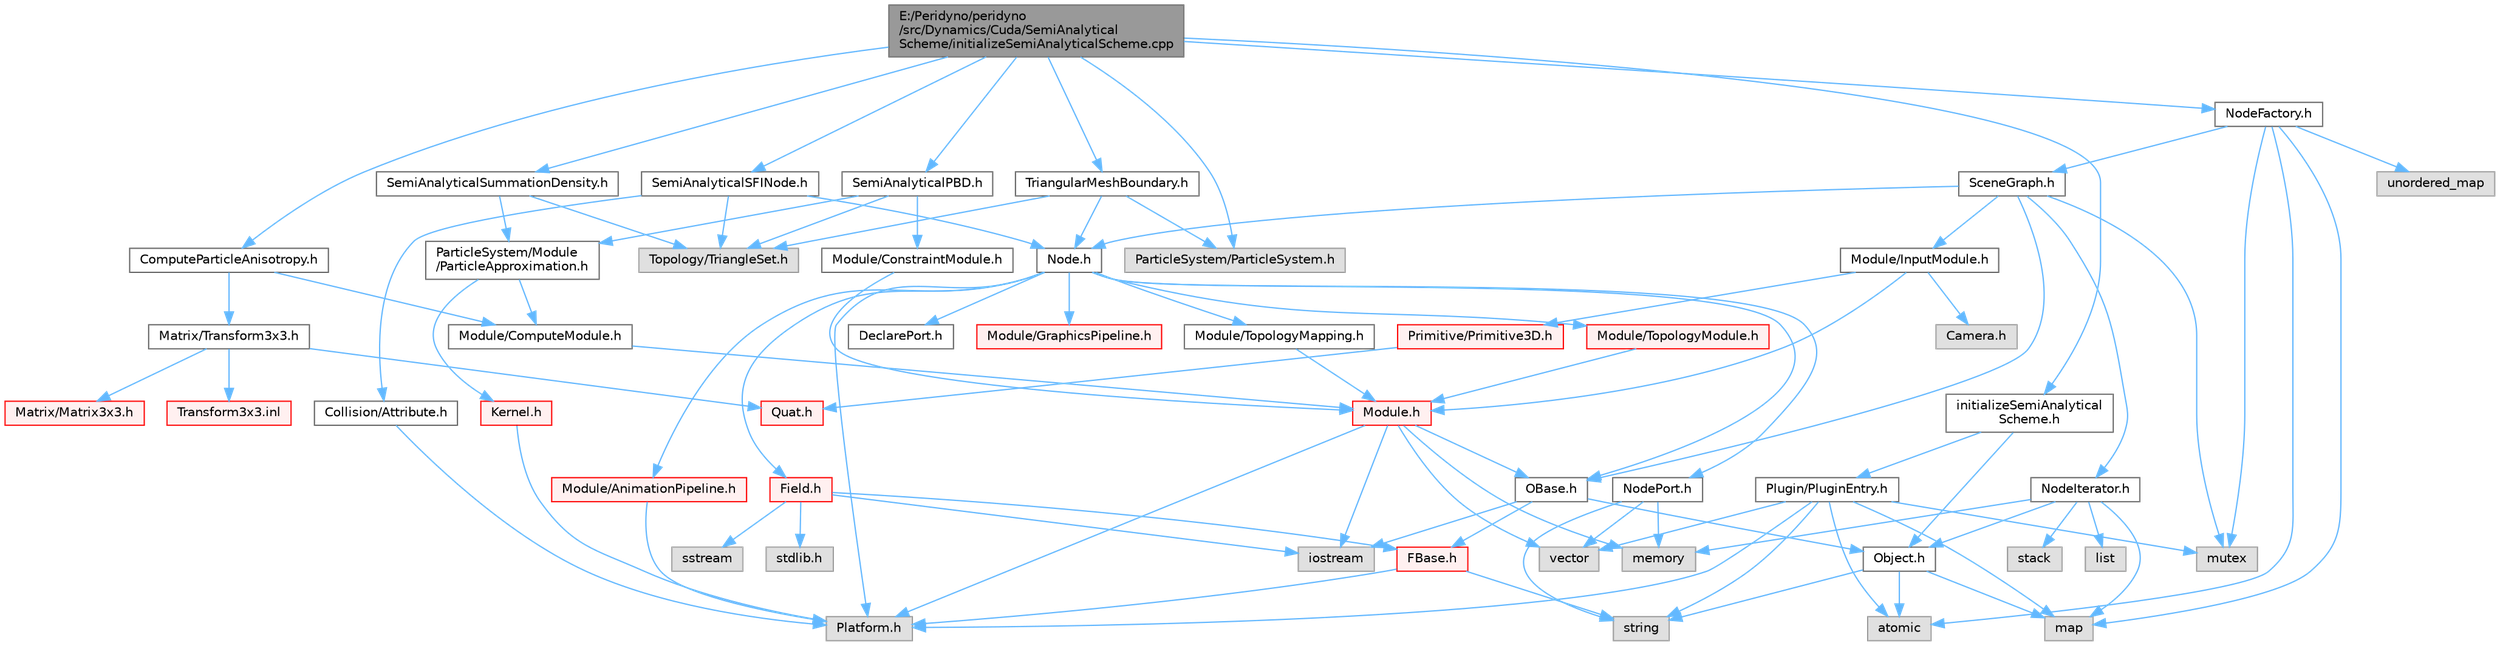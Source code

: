 digraph "E:/Peridyno/peridyno/src/Dynamics/Cuda/SemiAnalyticalScheme/initializeSemiAnalyticalScheme.cpp"
{
 // LATEX_PDF_SIZE
  bgcolor="transparent";
  edge [fontname=Helvetica,fontsize=10,labelfontname=Helvetica,labelfontsize=10];
  node [fontname=Helvetica,fontsize=10,shape=box,height=0.2,width=0.4];
  Node1 [id="Node000001",label="E:/Peridyno/peridyno\l/src/Dynamics/Cuda/SemiAnalytical\lScheme/initializeSemiAnalyticalScheme.cpp",height=0.2,width=0.4,color="gray40", fillcolor="grey60", style="filled", fontcolor="black",tooltip=" "];
  Node1 -> Node2 [id="edge1_Node000001_Node000002",color="steelblue1",style="solid",tooltip=" "];
  Node2 [id="Node000002",label="initializeSemiAnalytical\lScheme.h",height=0.2,width=0.4,color="grey40", fillcolor="white", style="filled",URL="$initialize_semi_analytical_scheme_8h.html",tooltip=" "];
  Node2 -> Node3 [id="edge2_Node000002_Node000003",color="steelblue1",style="solid",tooltip=" "];
  Node3 [id="Node000003",label="Object.h",height=0.2,width=0.4,color="grey40", fillcolor="white", style="filled",URL="$_object_8h.html",tooltip=" "];
  Node3 -> Node4 [id="edge3_Node000003_Node000004",color="steelblue1",style="solid",tooltip=" "];
  Node4 [id="Node000004",label="string",height=0.2,width=0.4,color="grey60", fillcolor="#E0E0E0", style="filled",tooltip=" "];
  Node3 -> Node5 [id="edge4_Node000003_Node000005",color="steelblue1",style="solid",tooltip=" "];
  Node5 [id="Node000005",label="atomic",height=0.2,width=0.4,color="grey60", fillcolor="#E0E0E0", style="filled",tooltip=" "];
  Node3 -> Node6 [id="edge5_Node000003_Node000006",color="steelblue1",style="solid",tooltip=" "];
  Node6 [id="Node000006",label="map",height=0.2,width=0.4,color="grey60", fillcolor="#E0E0E0", style="filled",tooltip=" "];
  Node2 -> Node7 [id="edge6_Node000002_Node000007",color="steelblue1",style="solid",tooltip=" "];
  Node7 [id="Node000007",label="Plugin/PluginEntry.h",height=0.2,width=0.4,color="grey40", fillcolor="white", style="filled",URL="$_plugin_entry_8h.html",tooltip=" "];
  Node7 -> Node4 [id="edge7_Node000007_Node000004",color="steelblue1",style="solid",tooltip=" "];
  Node7 -> Node6 [id="edge8_Node000007_Node000006",color="steelblue1",style="solid",tooltip=" "];
  Node7 -> Node8 [id="edge9_Node000007_Node000008",color="steelblue1",style="solid",tooltip=" "];
  Node8 [id="Node000008",label="vector",height=0.2,width=0.4,color="grey60", fillcolor="#E0E0E0", style="filled",tooltip=" "];
  Node7 -> Node5 [id="edge10_Node000007_Node000005",color="steelblue1",style="solid",tooltip=" "];
  Node7 -> Node9 [id="edge11_Node000007_Node000009",color="steelblue1",style="solid",tooltip=" "];
  Node9 [id="Node000009",label="mutex",height=0.2,width=0.4,color="grey60", fillcolor="#E0E0E0", style="filled",tooltip=" "];
  Node7 -> Node10 [id="edge12_Node000007_Node000010",color="steelblue1",style="solid",tooltip=" "];
  Node10 [id="Node000010",label="Platform.h",height=0.2,width=0.4,color="grey60", fillcolor="#E0E0E0", style="filled",tooltip=" "];
  Node1 -> Node11 [id="edge13_Node000001_Node000011",color="steelblue1",style="solid",tooltip=" "];
  Node11 [id="Node000011",label="NodeFactory.h",height=0.2,width=0.4,color="grey40", fillcolor="white", style="filled",URL="$_node_factory_8h.html",tooltip=" "];
  Node11 -> Node5 [id="edge14_Node000011_Node000005",color="steelblue1",style="solid",tooltip=" "];
  Node11 -> Node9 [id="edge15_Node000011_Node000009",color="steelblue1",style="solid",tooltip=" "];
  Node11 -> Node6 [id="edge16_Node000011_Node000006",color="steelblue1",style="solid",tooltip=" "];
  Node11 -> Node12 [id="edge17_Node000011_Node000012",color="steelblue1",style="solid",tooltip=" "];
  Node12 [id="Node000012",label="unordered_map",height=0.2,width=0.4,color="grey60", fillcolor="#E0E0E0", style="filled",tooltip=" "];
  Node11 -> Node13 [id="edge18_Node000011_Node000013",color="steelblue1",style="solid",tooltip=" "];
  Node13 [id="Node000013",label="SceneGraph.h",height=0.2,width=0.4,color="grey40", fillcolor="white", style="filled",URL="$_scene_graph_8h.html",tooltip=" "];
  Node13 -> Node14 [id="edge19_Node000013_Node000014",color="steelblue1",style="solid",tooltip=" "];
  Node14 [id="Node000014",label="OBase.h",height=0.2,width=0.4,color="grey40", fillcolor="white", style="filled",URL="$_o_base_8h.html",tooltip=" "];
  Node14 -> Node15 [id="edge20_Node000014_Node000015",color="steelblue1",style="solid",tooltip=" "];
  Node15 [id="Node000015",label="iostream",height=0.2,width=0.4,color="grey60", fillcolor="#E0E0E0", style="filled",tooltip=" "];
  Node14 -> Node16 [id="edge21_Node000014_Node000016",color="steelblue1",style="solid",tooltip=" "];
  Node16 [id="Node000016",label="FBase.h",height=0.2,width=0.4,color="red", fillcolor="#FFF0F0", style="filled",URL="$_f_base_8h.html",tooltip=" "];
  Node16 -> Node10 [id="edge22_Node000016_Node000010",color="steelblue1",style="solid",tooltip=" "];
  Node16 -> Node4 [id="edge23_Node000016_Node000004",color="steelblue1",style="solid",tooltip=" "];
  Node14 -> Node3 [id="edge24_Node000014_Node000003",color="steelblue1",style="solid",tooltip=" "];
  Node13 -> Node21 [id="edge25_Node000013_Node000021",color="steelblue1",style="solid",tooltip=" "];
  Node21 [id="Node000021",label="Node.h",height=0.2,width=0.4,color="grey40", fillcolor="white", style="filled",URL="$_node_8h.html",tooltip=" "];
  Node21 -> Node14 [id="edge26_Node000021_Node000014",color="steelblue1",style="solid",tooltip=" "];
  Node21 -> Node22 [id="edge27_Node000021_Node000022",color="steelblue1",style="solid",tooltip=" "];
  Node22 [id="Node000022",label="Field.h",height=0.2,width=0.4,color="red", fillcolor="#FFF0F0", style="filled",URL="$_field_8h.html",tooltip=" "];
  Node22 -> Node15 [id="edge28_Node000022_Node000015",color="steelblue1",style="solid",tooltip=" "];
  Node22 -> Node23 [id="edge29_Node000022_Node000023",color="steelblue1",style="solid",tooltip=" "];
  Node23 [id="Node000023",label="stdlib.h",height=0.2,width=0.4,color="grey60", fillcolor="#E0E0E0", style="filled",tooltip=" "];
  Node22 -> Node24 [id="edge30_Node000022_Node000024",color="steelblue1",style="solid",tooltip=" "];
  Node24 [id="Node000024",label="sstream",height=0.2,width=0.4,color="grey60", fillcolor="#E0E0E0", style="filled",tooltip=" "];
  Node22 -> Node16 [id="edge31_Node000022_Node000016",color="steelblue1",style="solid",tooltip=" "];
  Node21 -> Node10 [id="edge32_Node000021_Node000010",color="steelblue1",style="solid",tooltip=" "];
  Node21 -> Node76 [id="edge33_Node000021_Node000076",color="steelblue1",style="solid",tooltip=" "];
  Node76 [id="Node000076",label="DeclarePort.h",height=0.2,width=0.4,color="grey40", fillcolor="white", style="filled",URL="$_declare_port_8h.html",tooltip=" "];
  Node21 -> Node77 [id="edge34_Node000021_Node000077",color="steelblue1",style="solid",tooltip=" "];
  Node77 [id="Node000077",label="NodePort.h",height=0.2,width=0.4,color="grey40", fillcolor="white", style="filled",URL="$_node_port_8h.html",tooltip=" "];
  Node77 -> Node4 [id="edge35_Node000077_Node000004",color="steelblue1",style="solid",tooltip=" "];
  Node77 -> Node8 [id="edge36_Node000077_Node000008",color="steelblue1",style="solid",tooltip=" "];
  Node77 -> Node27 [id="edge37_Node000077_Node000027",color="steelblue1",style="solid",tooltip=" "];
  Node27 [id="Node000027",label="memory",height=0.2,width=0.4,color="grey60", fillcolor="#E0E0E0", style="filled",tooltip=" "];
  Node21 -> Node78 [id="edge38_Node000021_Node000078",color="steelblue1",style="solid",tooltip=" "];
  Node78 [id="Node000078",label="Module/TopologyModule.h",height=0.2,width=0.4,color="red", fillcolor="#FFF0F0", style="filled",URL="$_topology_module_8h.html",tooltip=" "];
  Node78 -> Node79 [id="edge39_Node000078_Node000079",color="steelblue1",style="solid",tooltip=" "];
  Node79 [id="Node000079",label="Module.h",height=0.2,width=0.4,color="red", fillcolor="#FFF0F0", style="filled",URL="$_module_8h.html",tooltip=" "];
  Node79 -> Node10 [id="edge40_Node000079_Node000010",color="steelblue1",style="solid",tooltip=" "];
  Node79 -> Node27 [id="edge41_Node000079_Node000027",color="steelblue1",style="solid",tooltip=" "];
  Node79 -> Node8 [id="edge42_Node000079_Node000008",color="steelblue1",style="solid",tooltip=" "];
  Node79 -> Node15 [id="edge43_Node000079_Node000015",color="steelblue1",style="solid",tooltip=" "];
  Node79 -> Node14 [id="edge44_Node000079_Node000014",color="steelblue1",style="solid",tooltip=" "];
  Node21 -> Node97 [id="edge45_Node000021_Node000097",color="steelblue1",style="solid",tooltip=" "];
  Node97 [id="Node000097",label="Module/TopologyMapping.h",height=0.2,width=0.4,color="grey40", fillcolor="white", style="filled",URL="$_topology_mapping_8h.html",tooltip=" "];
  Node97 -> Node79 [id="edge46_Node000097_Node000079",color="steelblue1",style="solid",tooltip=" "];
  Node21 -> Node98 [id="edge47_Node000021_Node000098",color="steelblue1",style="solid",tooltip=" "];
  Node98 [id="Node000098",label="Module/AnimationPipeline.h",height=0.2,width=0.4,color="red", fillcolor="#FFF0F0", style="filled",URL="$_animation_pipeline_8h.html",tooltip=" "];
  Node98 -> Node10 [id="edge48_Node000098_Node000010",color="steelblue1",style="solid",tooltip=" "];
  Node21 -> Node100 [id="edge49_Node000021_Node000100",color="steelblue1",style="solid",tooltip=" "];
  Node100 [id="Node000100",label="Module/GraphicsPipeline.h",height=0.2,width=0.4,color="red", fillcolor="#FFF0F0", style="filled",URL="$_graphics_pipeline_8h.html",tooltip=" "];
  Node13 -> Node101 [id="edge50_Node000013_Node000101",color="steelblue1",style="solid",tooltip=" "];
  Node101 [id="Node000101",label="NodeIterator.h",height=0.2,width=0.4,color="grey40", fillcolor="white", style="filled",URL="$_node_iterator_8h.html",tooltip=" "];
  Node101 -> Node102 [id="edge51_Node000101_Node000102",color="steelblue1",style="solid",tooltip=" "];
  Node102 [id="Node000102",label="stack",height=0.2,width=0.4,color="grey60", fillcolor="#E0E0E0", style="filled",tooltip=" "];
  Node101 -> Node103 [id="edge52_Node000101_Node000103",color="steelblue1",style="solid",tooltip=" "];
  Node103 [id="Node000103",label="list",height=0.2,width=0.4,color="grey60", fillcolor="#E0E0E0", style="filled",tooltip=" "];
  Node101 -> Node6 [id="edge53_Node000101_Node000006",color="steelblue1",style="solid",tooltip=" "];
  Node101 -> Node27 [id="edge54_Node000101_Node000027",color="steelblue1",style="solid",tooltip=" "];
  Node101 -> Node3 [id="edge55_Node000101_Node000003",color="steelblue1",style="solid",tooltip=" "];
  Node13 -> Node104 [id="edge56_Node000013_Node000104",color="steelblue1",style="solid",tooltip=" "];
  Node104 [id="Node000104",label="Module/InputModule.h",height=0.2,width=0.4,color="grey40", fillcolor="white", style="filled",URL="$_input_module_8h.html",tooltip=" "];
  Node104 -> Node79 [id="edge57_Node000104_Node000079",color="steelblue1",style="solid",tooltip=" "];
  Node104 -> Node105 [id="edge58_Node000104_Node000105",color="steelblue1",style="solid",tooltip=" "];
  Node105 [id="Node000105",label="Camera.h",height=0.2,width=0.4,color="grey60", fillcolor="#E0E0E0", style="filled",tooltip=" "];
  Node104 -> Node106 [id="edge59_Node000104_Node000106",color="steelblue1",style="solid",tooltip=" "];
  Node106 [id="Node000106",label="Primitive/Primitive3D.h",height=0.2,width=0.4,color="red", fillcolor="#FFF0F0", style="filled",URL="$_primitive3_d_8h.html",tooltip=" "];
  Node106 -> Node67 [id="edge60_Node000106_Node000067",color="steelblue1",style="solid",tooltip=" "];
  Node67 [id="Node000067",label="Quat.h",height=0.2,width=0.4,color="red", fillcolor="#FFF0F0", style="filled",URL="$_quat_8h.html",tooltip="Implementation of quaternion."];
  Node13 -> Node9 [id="edge61_Node000013_Node000009",color="steelblue1",style="solid",tooltip=" "];
  Node1 -> Node110 [id="edge62_Node000001_Node000110",color="steelblue1",style="solid",tooltip=" "];
  Node110 [id="Node000110",label="ParticleSystem/ParticleSystem.h",height=0.2,width=0.4,color="grey60", fillcolor="#E0E0E0", style="filled",tooltip=" "];
  Node1 -> Node111 [id="edge63_Node000001_Node000111",color="steelblue1",style="solid",tooltip=" "];
  Node111 [id="Node000111",label="SemiAnalyticalSFINode.h",height=0.2,width=0.4,color="grey40", fillcolor="white", style="filled",URL="$_semi_analytical_s_f_i_node_8h.html",tooltip=" "];
  Node111 -> Node21 [id="edge64_Node000111_Node000021",color="steelblue1",style="solid",tooltip=" "];
  Node111 -> Node112 [id="edge65_Node000111_Node000112",color="steelblue1",style="solid",tooltip=" "];
  Node112 [id="Node000112",label="Topology/TriangleSet.h",height=0.2,width=0.4,color="grey60", fillcolor="#E0E0E0", style="filled",tooltip=" "];
  Node111 -> Node113 [id="edge66_Node000111_Node000113",color="steelblue1",style="solid",tooltip=" "];
  Node113 [id="Node000113",label="Collision/Attribute.h",height=0.2,width=0.4,color="grey40", fillcolor="white", style="filled",URL="$_attribute_8h.html",tooltip=" "];
  Node113 -> Node10 [id="edge67_Node000113_Node000010",color="steelblue1",style="solid",tooltip=" "];
  Node1 -> Node114 [id="edge68_Node000001_Node000114",color="steelblue1",style="solid",tooltip=" "];
  Node114 [id="Node000114",label="TriangularMeshBoundary.h",height=0.2,width=0.4,color="grey40", fillcolor="white", style="filled",URL="$_triangular_mesh_boundary_8h.html",tooltip=" "];
  Node114 -> Node21 [id="edge69_Node000114_Node000021",color="steelblue1",style="solid",tooltip=" "];
  Node114 -> Node110 [id="edge70_Node000114_Node000110",color="steelblue1",style="solid",tooltip=" "];
  Node114 -> Node112 [id="edge71_Node000114_Node000112",color="steelblue1",style="solid",tooltip=" "];
  Node1 -> Node115 [id="edge72_Node000001_Node000115",color="steelblue1",style="solid",tooltip=" "];
  Node115 [id="Node000115",label="ComputeParticleAnisotropy.h",height=0.2,width=0.4,color="grey40", fillcolor="white", style="filled",URL="$_compute_particle_anisotropy_8h.html",tooltip=" "];
  Node115 -> Node66 [id="edge73_Node000115_Node000066",color="steelblue1",style="solid",tooltip=" "];
  Node66 [id="Node000066",label="Matrix/Transform3x3.h",height=0.2,width=0.4,color="grey40", fillcolor="white", style="filled",URL="$_transform3x3_8h.html",tooltip=" "];
  Node66 -> Node67 [id="edge74_Node000066_Node000067",color="steelblue1",style="solid",tooltip=" "];
  Node66 -> Node60 [id="edge75_Node000066_Node000060",color="steelblue1",style="solid",tooltip=" "];
  Node60 [id="Node000060",label="Matrix/Matrix3x3.h",height=0.2,width=0.4,color="red", fillcolor="#FFF0F0", style="filled",URL="$_matrix3x3_8h.html",tooltip=" "];
  Node66 -> Node70 [id="edge76_Node000066_Node000070",color="steelblue1",style="solid",tooltip=" "];
  Node70 [id="Node000070",label="Transform3x3.inl",height=0.2,width=0.4,color="red", fillcolor="#FFF0F0", style="filled",URL="$_transform3x3_8inl.html",tooltip=" "];
  Node115 -> Node116 [id="edge77_Node000115_Node000116",color="steelblue1",style="solid",tooltip=" "];
  Node116 [id="Node000116",label="Module/ComputeModule.h",height=0.2,width=0.4,color="grey40", fillcolor="white", style="filled",URL="$_compute_module_8h.html",tooltip=" "];
  Node116 -> Node79 [id="edge78_Node000116_Node000079",color="steelblue1",style="solid",tooltip=" "];
  Node1 -> Node117 [id="edge79_Node000001_Node000117",color="steelblue1",style="solid",tooltip=" "];
  Node117 [id="Node000117",label="SemiAnalyticalSummationDensity.h",height=0.2,width=0.4,color="grey40", fillcolor="white", style="filled",URL="$_semi_analytical_summation_density_8h.html",tooltip=" "];
  Node117 -> Node118 [id="edge80_Node000117_Node000118",color="steelblue1",style="solid",tooltip=" "];
  Node118 [id="Node000118",label="ParticleSystem/Module\l/ParticleApproximation.h",height=0.2,width=0.4,color="grey40", fillcolor="white", style="filled",URL="$_particle_approximation_8h.html",tooltip=" "];
  Node118 -> Node116 [id="edge81_Node000118_Node000116",color="steelblue1",style="solid",tooltip=" "];
  Node118 -> Node119 [id="edge82_Node000118_Node000119",color="steelblue1",style="solid",tooltip=" "];
  Node119 [id="Node000119",label="Kernel.h",height=0.2,width=0.4,color="red", fillcolor="#FFF0F0", style="filled",URL="$_kernel_8h.html",tooltip=" "];
  Node119 -> Node10 [id="edge83_Node000119_Node000010",color="steelblue1",style="solid",tooltip=" "];
  Node117 -> Node112 [id="edge84_Node000117_Node000112",color="steelblue1",style="solid",tooltip=" "];
  Node1 -> Node120 [id="edge85_Node000001_Node000120",color="steelblue1",style="solid",tooltip=" "];
  Node120 [id="Node000120",label="SemiAnalyticalPBD.h",height=0.2,width=0.4,color="grey40", fillcolor="white", style="filled",URL="$_semi_analytical_p_b_d_8h.html",tooltip=" "];
  Node120 -> Node121 [id="edge86_Node000120_Node000121",color="steelblue1",style="solid",tooltip=" "];
  Node121 [id="Node000121",label="Module/ConstraintModule.h",height=0.2,width=0.4,color="grey40", fillcolor="white", style="filled",URL="$_constraint_module_8h.html",tooltip=" "];
  Node121 -> Node79 [id="edge87_Node000121_Node000079",color="steelblue1",style="solid",tooltip=" "];
  Node120 -> Node112 [id="edge88_Node000120_Node000112",color="steelblue1",style="solid",tooltip=" "];
  Node120 -> Node118 [id="edge89_Node000120_Node000118",color="steelblue1",style="solid",tooltip=" "];
}
